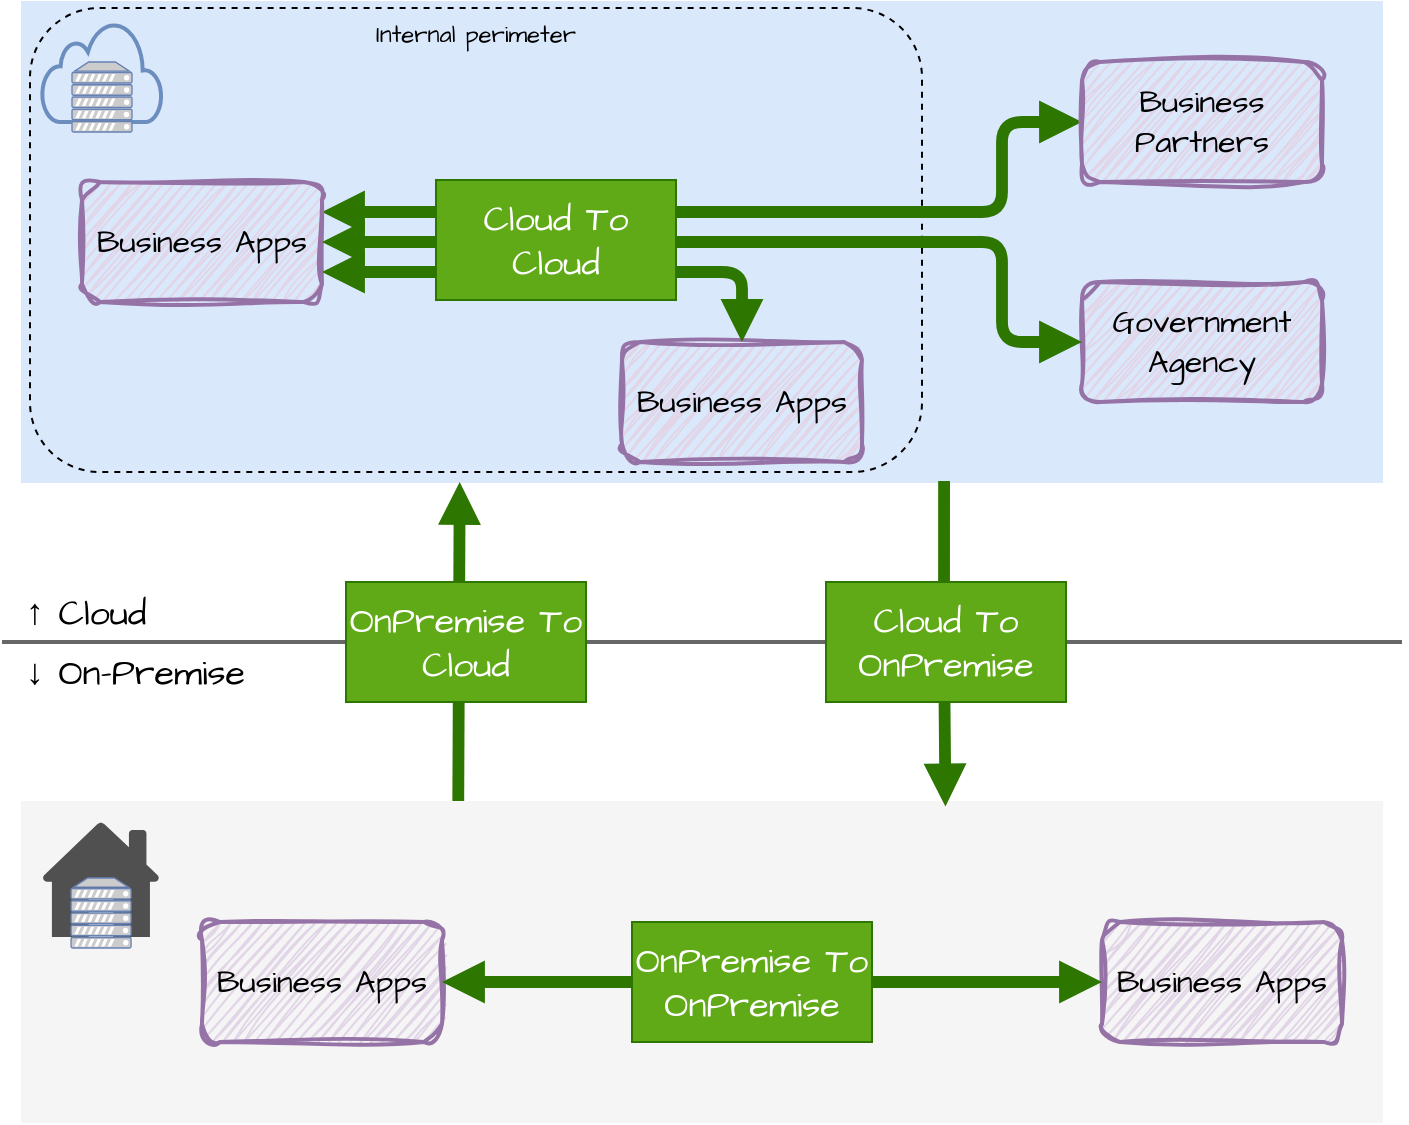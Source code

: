 <mxfile version="26.2.2">
  <diagram name="Page-1" id="uFNY2tgUwzBCQaIbQbTQ">
    <mxGraphModel dx="1556" dy="1074" grid="1" gridSize="10" guides="1" tooltips="1" connect="1" arrows="1" fold="1" page="1" pageScale="1" pageWidth="850" pageHeight="1100" math="0" shadow="0">
      <root>
        <mxCell id="0" />
        <mxCell id="1" parent="0" />
        <mxCell id="QjlgSMQUOBEvEYTRAgmL-30" value="" style="rounded=0;whiteSpace=wrap;html=1;hachureGap=4;fontFamily=Architects Daughter;fontSource=https%3A%2F%2Ffonts.googleapis.com%2Fcss%3Ffamily%3DArchitects%2BDaughter;fillColor=#dae8fc;strokeColor=#DAE8FC;" vertex="1" parent="1">
          <mxGeometry x="40" y="40" width="680" height="240" as="geometry" />
        </mxCell>
        <mxCell id="QjlgSMQUOBEvEYTRAgmL-74" value="Internal perimeter" style="rounded=1;whiteSpace=wrap;html=1;hachureGap=4;fontFamily=Architects Daughter;fontSource=https%3A%2F%2Ffonts.googleapis.com%2Fcss%3Ffamily%3DArchitects%2BDaughter;strokeColor=default;fillColor=none;dashed=1;verticalAlign=top;" vertex="1" parent="1">
          <mxGeometry x="44" y="43" width="446" height="232" as="geometry" />
        </mxCell>
        <mxCell id="QjlgSMQUOBEvEYTRAgmL-48" style="rounded=1;hachureGap=4;orthogonalLoop=1;jettySize=auto;html=1;fontFamily=Architects Daughter;fontSource=https%3A%2F%2Ffonts.googleapis.com%2Fcss%3Ffamily%3DArchitects%2BDaughter;fillColor=#60a917;strokeColor=#2D7600;strokeWidth=5.905;startArrow=block;startFill=1;endArrow=none;endFill=1;exitX=0.172;exitY=1;exitDx=0;exitDy=0;entryX=0.171;entryY=0.008;entryDx=0;entryDy=0;entryPerimeter=0;exitPerimeter=0;" edge="1" parent="1">
          <mxGeometry relative="1" as="geometry">
            <mxPoint x="258.84" y="280.0" as="sourcePoint" />
            <mxPoint x="258.12" y="441.92" as="targetPoint" />
          </mxGeometry>
        </mxCell>
        <mxCell id="QjlgSMQUOBEvEYTRAgmL-31" value="" style="rounded=0;whiteSpace=wrap;html=1;hachureGap=4;fontFamily=Architects Daughter;fontSource=https%3A%2F%2Ffonts.googleapis.com%2Fcss%3Ffamily%3DArchitects%2BDaughter;fillColor=#f5f5f5;fontColor=#333333;strokeColor=#F5F5F5;" vertex="1" parent="1">
          <mxGeometry x="40" y="440" width="680" height="160" as="geometry" />
        </mxCell>
        <mxCell id="QjlgSMQUOBEvEYTRAgmL-33" value="↑ Cloud" style="text;html=1;align=left;verticalAlign=middle;whiteSpace=wrap;rounded=0;fontFamily=Architects Daughter;fontSource=https%3A%2F%2Ffonts.googleapis.com%2Fcss%3Ffamily%3DArchitects%2BDaughter;fontSize=18;" vertex="1" parent="1">
          <mxGeometry x="40" y="330" width="160" height="30" as="geometry" />
        </mxCell>
        <mxCell id="QjlgSMQUOBEvEYTRAgmL-34" value="↓ On-Premise" style="text;html=1;align=left;verticalAlign=middle;whiteSpace=wrap;rounded=0;fontFamily=Architects Daughter;fontSource=https%3A%2F%2Ffonts.googleapis.com%2Fcss%3Ffamily%3DArchitects%2BDaughter;fontSize=18;" vertex="1" parent="1">
          <mxGeometry x="40" y="360" width="160" height="30" as="geometry" />
        </mxCell>
        <mxCell id="QjlgSMQUOBEvEYTRAgmL-42" style="edgeStyle=orthogonalEdgeStyle;rounded=1;hachureGap=4;orthogonalLoop=1;jettySize=auto;html=1;fontFamily=Architects Daughter;fontSource=https%3A%2F%2Ffonts.googleapis.com%2Fcss%3Ffamily%3DArchitects%2BDaughter;fillColor=#60a917;strokeColor=#2D7600;strokeWidth=5.905;startArrow=block;startFill=1;endArrow=block;endFill=1;exitX=1;exitY=0.25;exitDx=0;exitDy=0;entryX=0;entryY=0.5;entryDx=0;entryDy=0;curved=0;" edge="1" parent="1" source="QjlgSMQUOBEvEYTRAgmL-37" target="QjlgSMQUOBEvEYTRAgmL-40">
          <mxGeometry relative="1" as="geometry">
            <Array as="points">
              <mxPoint x="530" y="145" />
              <mxPoint x="530" y="100" />
            </Array>
          </mxGeometry>
        </mxCell>
        <mxCell id="QjlgSMQUOBEvEYTRAgmL-37" value="Business Apps" style="rounded=1;whiteSpace=wrap;html=1;sketch=1;hachureGap=4;jiggle=2;curveFitting=1;fontFamily=Architects Daughter;fontSource=https%3A%2F%2Ffonts.googleapis.com%2Fcss%3Ffamily%3DArchitects%2BDaughter;fillColor=#e1d5e7;strokeColor=#9673a6;fontSize=16;strokeWidth=1.968;" vertex="1" parent="1">
          <mxGeometry x="70" y="130" width="120" height="60" as="geometry" />
        </mxCell>
        <mxCell id="QjlgSMQUOBEvEYTRAgmL-39" value="Business Apps" style="rounded=1;whiteSpace=wrap;html=1;sketch=1;hachureGap=4;jiggle=2;curveFitting=1;fontFamily=Architects Daughter;fontSource=https%3A%2F%2Ffonts.googleapis.com%2Fcss%3Ffamily%3DArchitects%2BDaughter;fillColor=#e1d5e7;strokeColor=#9673a6;fontSize=16;strokeWidth=1.968;" vertex="1" parent="1">
          <mxGeometry x="340" y="210" width="120" height="60" as="geometry" />
        </mxCell>
        <mxCell id="QjlgSMQUOBEvEYTRAgmL-40" value="Business Partners" style="rounded=1;whiteSpace=wrap;html=1;sketch=1;hachureGap=4;jiggle=2;curveFitting=1;fontFamily=Architects Daughter;fontSource=https%3A%2F%2Ffonts.googleapis.com%2Fcss%3Ffamily%3DArchitects%2BDaughter;fillColor=#e1d5e7;strokeColor=#9673a6;fontSize=16;strokeWidth=1.968;" vertex="1" parent="1">
          <mxGeometry x="570" y="70" width="120" height="60" as="geometry" />
        </mxCell>
        <mxCell id="QjlgSMQUOBEvEYTRAgmL-41" value="Government Agency" style="rounded=1;whiteSpace=wrap;html=1;sketch=1;hachureGap=4;jiggle=2;curveFitting=1;fontFamily=Architects Daughter;fontSource=https%3A%2F%2Ffonts.googleapis.com%2Fcss%3Ffamily%3DArchitects%2BDaughter;fillColor=#e1d5e7;strokeColor=#9673a6;fontSize=16;strokeWidth=1.968;" vertex="1" parent="1">
          <mxGeometry x="570" y="180" width="120" height="60" as="geometry" />
        </mxCell>
        <mxCell id="QjlgSMQUOBEvEYTRAgmL-43" style="edgeStyle=orthogonalEdgeStyle;rounded=1;hachureGap=4;orthogonalLoop=1;jettySize=auto;html=1;fontFamily=Architects Daughter;fontSource=https%3A%2F%2Ffonts.googleapis.com%2Fcss%3Ffamily%3DArchitects%2BDaughter;fillColor=#60a917;strokeColor=#2D7600;strokeWidth=5.905;startArrow=block;startFill=1;endArrow=block;endFill=1;exitX=1;exitY=0.5;exitDx=0;exitDy=0;entryX=0;entryY=0.5;entryDx=0;entryDy=0;curved=0;" edge="1" parent="1" source="QjlgSMQUOBEvEYTRAgmL-37" target="QjlgSMQUOBEvEYTRAgmL-41">
          <mxGeometry relative="1" as="geometry">
            <mxPoint x="190" y="110" as="sourcePoint" />
            <mxPoint x="630" y="110" as="targetPoint" />
            <Array as="points">
              <mxPoint x="530" y="160" />
              <mxPoint x="530" y="210" />
            </Array>
          </mxGeometry>
        </mxCell>
        <mxCell id="QjlgSMQUOBEvEYTRAgmL-44" value="Business Apps" style="rounded=1;whiteSpace=wrap;html=1;sketch=1;hachureGap=4;jiggle=2;curveFitting=1;fontFamily=Architects Daughter;fontSource=https%3A%2F%2Ffonts.googleapis.com%2Fcss%3Ffamily%3DArchitects%2BDaughter;fillColor=#e1d5e7;strokeColor=#9673a6;fontSize=16;strokeWidth=1.968;" vertex="1" parent="1">
          <mxGeometry x="130" y="500" width="120" height="60" as="geometry" />
        </mxCell>
        <mxCell id="QjlgSMQUOBEvEYTRAgmL-45" value="Business Apps" style="rounded=1;whiteSpace=wrap;html=1;sketch=1;hachureGap=4;jiggle=2;curveFitting=1;fontFamily=Architects Daughter;fontSource=https%3A%2F%2Ffonts.googleapis.com%2Fcss%3Ffamily%3DArchitects%2BDaughter;fillColor=#e1d5e7;strokeColor=#9673a6;fontSize=16;strokeWidth=1.968;" vertex="1" parent="1">
          <mxGeometry x="580" y="500" width="120" height="60" as="geometry" />
        </mxCell>
        <mxCell id="QjlgSMQUOBEvEYTRAgmL-46" style="edgeStyle=orthogonalEdgeStyle;rounded=1;hachureGap=4;orthogonalLoop=1;jettySize=auto;html=1;fontFamily=Architects Daughter;fontSource=https%3A%2F%2Ffonts.googleapis.com%2Fcss%3Ffamily%3DArchitects%2BDaughter;fillColor=#60a917;strokeColor=#2D7600;strokeWidth=5.905;startArrow=block;startFill=1;endArrow=block;endFill=1;exitX=1;exitY=0.75;exitDx=0;exitDy=0;entryX=0.5;entryY=0;entryDx=0;entryDy=0;curved=0;" edge="1" parent="1" source="QjlgSMQUOBEvEYTRAgmL-37" target="QjlgSMQUOBEvEYTRAgmL-39">
          <mxGeometry relative="1" as="geometry">
            <mxPoint x="230" y="125" as="sourcePoint" />
            <mxPoint x="590" y="220" as="targetPoint" />
          </mxGeometry>
        </mxCell>
        <mxCell id="QjlgSMQUOBEvEYTRAgmL-49" style="edgeStyle=orthogonalEdgeStyle;rounded=1;hachureGap=4;orthogonalLoop=1;jettySize=auto;html=1;fontFamily=Architects Daughter;fontSource=https%3A%2F%2Ffonts.googleapis.com%2Fcss%3Ffamily%3DArchitects%2BDaughter;fillColor=#60a917;strokeColor=#2D7600;strokeWidth=5.905;startArrow=none;startFill=0;endArrow=block;endFill=1;exitX=0.678;exitY=0.998;exitDx=0;exitDy=0;entryX=0.679;entryY=0.014;entryDx=0;entryDy=0;curved=0;entryPerimeter=0;exitPerimeter=0;" edge="1" parent="1" source="QjlgSMQUOBEvEYTRAgmL-30" target="QjlgSMQUOBEvEYTRAgmL-31">
          <mxGeometry relative="1" as="geometry">
            <mxPoint x="381" y="278" as="sourcePoint" />
            <mxPoint x="380" y="440" as="targetPoint" />
          </mxGeometry>
        </mxCell>
        <mxCell id="QjlgSMQUOBEvEYTRAgmL-50" style="edgeStyle=orthogonalEdgeStyle;rounded=0;hachureGap=4;orthogonalLoop=1;jettySize=auto;html=1;fontFamily=Architects Daughter;fontSource=https%3A%2F%2Ffonts.googleapis.com%2Fcss%3Ffamily%3DArchitects%2BDaughter;fillColor=#60a917;strokeColor=#2D7600;strokeWidth=5.905;startArrow=block;startFill=1;endArrow=block;endFill=1;exitX=1;exitY=0.5;exitDx=0;exitDy=0;entryX=0;entryY=0.5;entryDx=0;entryDy=0;" edge="1" parent="1" source="QjlgSMQUOBEvEYTRAgmL-44" target="QjlgSMQUOBEvEYTRAgmL-45">
          <mxGeometry relative="1" as="geometry">
            <mxPoint x="240" y="510" as="sourcePoint" />
            <mxPoint x="580" y="509.63" as="targetPoint" />
          </mxGeometry>
        </mxCell>
        <mxCell id="QjlgSMQUOBEvEYTRAgmL-51" value="Cloud To Cloud" style="rounded=0;whiteSpace=wrap;html=1;hachureGap=4;fontFamily=Architects Daughter;fontSource=https%3A%2F%2Ffonts.googleapis.com%2Fcss%3Ffamily%3DArchitects%2BDaughter;fillColor=#60a917;strokeColor=#2D7600;fontSize=18;fontColor=#ffffff;" vertex="1" parent="1">
          <mxGeometry x="247" y="129" width="120" height="60" as="geometry" />
        </mxCell>
        <mxCell id="QjlgSMQUOBEvEYTRAgmL-53" value="OnPremise To OnPremise" style="rounded=0;whiteSpace=wrap;html=1;hachureGap=4;fontFamily=Architects Daughter;fontSource=https%3A%2F%2Ffonts.googleapis.com%2Fcss%3Ffamily%3DArchitects%2BDaughter;fillColor=#60a917;strokeColor=#2D7600;fontSize=18;fontColor=#ffffff;" vertex="1" parent="1">
          <mxGeometry x="345" y="500" width="120" height="60" as="geometry" />
        </mxCell>
        <mxCell id="QjlgSMQUOBEvEYTRAgmL-56" value="" style="endArrow=none;html=1;rounded=0;hachureGap=4;fontFamily=Architects Daughter;fontSource=https%3A%2F%2Ffonts.googleapis.com%2Fcss%3Ffamily%3DArchitects%2BDaughter;fillColor=#f5f5f5;strokeColor=#666666;fontColor=#F5F5F5;strokeWidth=1.968;" edge="1" parent="1">
          <mxGeometry width="50" height="50" relative="1" as="geometry">
            <mxPoint x="30" y="360" as="sourcePoint" />
            <mxPoint x="730" y="360" as="targetPoint" />
          </mxGeometry>
        </mxCell>
        <mxCell id="QjlgSMQUOBEvEYTRAgmL-55" value="Cloud To OnPremise" style="rounded=0;whiteSpace=wrap;html=1;hachureGap=4;fontFamily=Architects Daughter;fontSource=https%3A%2F%2Ffonts.googleapis.com%2Fcss%3Ffamily%3DArchitects%2BDaughter;fillColor=#60a917;strokeColor=#2D7600;fontSize=18;fontColor=#ffffff;" vertex="1" parent="1">
          <mxGeometry x="442" y="330" width="120" height="60" as="geometry" />
        </mxCell>
        <mxCell id="QjlgSMQUOBEvEYTRAgmL-54" value="OnPremise To Cloud" style="rounded=0;whiteSpace=wrap;html=1;hachureGap=4;fontFamily=Architects Daughter;fontSource=https%3A%2F%2Ffonts.googleapis.com%2Fcss%3Ffamily%3DArchitects%2BDaughter;fillColor=#60a917;strokeColor=#2D7600;fontSize=18;fontColor=#ffffff;" vertex="1" parent="1">
          <mxGeometry x="202" y="330" width="120" height="60" as="geometry" />
        </mxCell>
        <mxCell id="QjlgSMQUOBEvEYTRAgmL-68" value="" style="group;fillColor=none;" vertex="1" connectable="0" parent="1">
          <mxGeometry x="50" y="50" width="60" height="55" as="geometry" />
        </mxCell>
        <mxCell id="QjlgSMQUOBEvEYTRAgmL-64" value="" style="html=1;verticalLabelPosition=bottom;align=center;labelBackgroundColor=#ffffff;verticalAlign=top;strokeWidth=2;strokeColor=#6c8ebf;shadow=0;dashed=0;shape=mxgraph.ios7.icons.cloud;hachureGap=4;fontFamily=Architects Daughter;fontSource=https%3A%2F%2Ffonts.googleapis.com%2Fcss%3Ffamily%3DArchitects%2BDaughter;fillColor=#dae8fc;" vertex="1" parent="QjlgSMQUOBEvEYTRAgmL-68">
          <mxGeometry width="60" height="50" as="geometry" />
        </mxCell>
        <mxCell id="QjlgSMQUOBEvEYTRAgmL-62" value="" style="fontColor=#0066CC;verticalAlign=top;verticalLabelPosition=bottom;labelPosition=center;align=center;html=1;outlineConnect=0;fillColor=#CCCCCC;strokeColor=#6881B3;gradientColor=none;gradientDirection=north;strokeWidth=2;shape=mxgraph.networks.server;hachureGap=4;fontFamily=Architects Daughter;fontSource=https%3A%2F%2Ffonts.googleapis.com%2Fcss%3Ffamily%3DArchitects%2BDaughter;shadow=0;" vertex="1" parent="QjlgSMQUOBEvEYTRAgmL-68">
          <mxGeometry x="15" y="20" width="30" height="35" as="geometry" />
        </mxCell>
        <mxCell id="QjlgSMQUOBEvEYTRAgmL-70" value="" style="group" vertex="1" connectable="0" parent="1">
          <mxGeometry x="50" y="450" width="59.055" height="63" as="geometry" />
        </mxCell>
        <mxCell id="QjlgSMQUOBEvEYTRAgmL-69" value="" style="sketch=0;pointerEvents=1;shadow=0;dashed=0;html=1;strokeColor=none;fillColor=#505050;labelPosition=center;verticalLabelPosition=bottom;verticalAlign=top;outlineConnect=0;align=center;shape=mxgraph.office.concepts.home;hachureGap=4;jiggle=2;curveFitting=1;fontFamily=Architects Daughter;fontSource=https%3A%2F%2Ffonts.googleapis.com%2Fcss%3Ffamily%3DArchitects%2BDaughter;aspect=fixed;" vertex="1" parent="QjlgSMQUOBEvEYTRAgmL-70">
          <mxGeometry width="59.055" height="57.54" as="geometry" />
        </mxCell>
        <mxCell id="QjlgSMQUOBEvEYTRAgmL-66" value="" style="fontColor=#0066CC;verticalAlign=top;verticalLabelPosition=bottom;labelPosition=center;align=center;html=1;outlineConnect=0;fillColor=#CCCCCC;strokeColor=#6881B3;gradientColor=none;gradientDirection=north;strokeWidth=2;shape=mxgraph.networks.server;hachureGap=4;fontFamily=Architects Daughter;fontSource=https%3A%2F%2Ffonts.googleapis.com%2Fcss%3Ffamily%3DArchitects%2BDaughter;shadow=0;" vertex="1" parent="QjlgSMQUOBEvEYTRAgmL-70">
          <mxGeometry x="14.53" y="28" width="30" height="35" as="geometry" />
        </mxCell>
      </root>
    </mxGraphModel>
  </diagram>
</mxfile>
